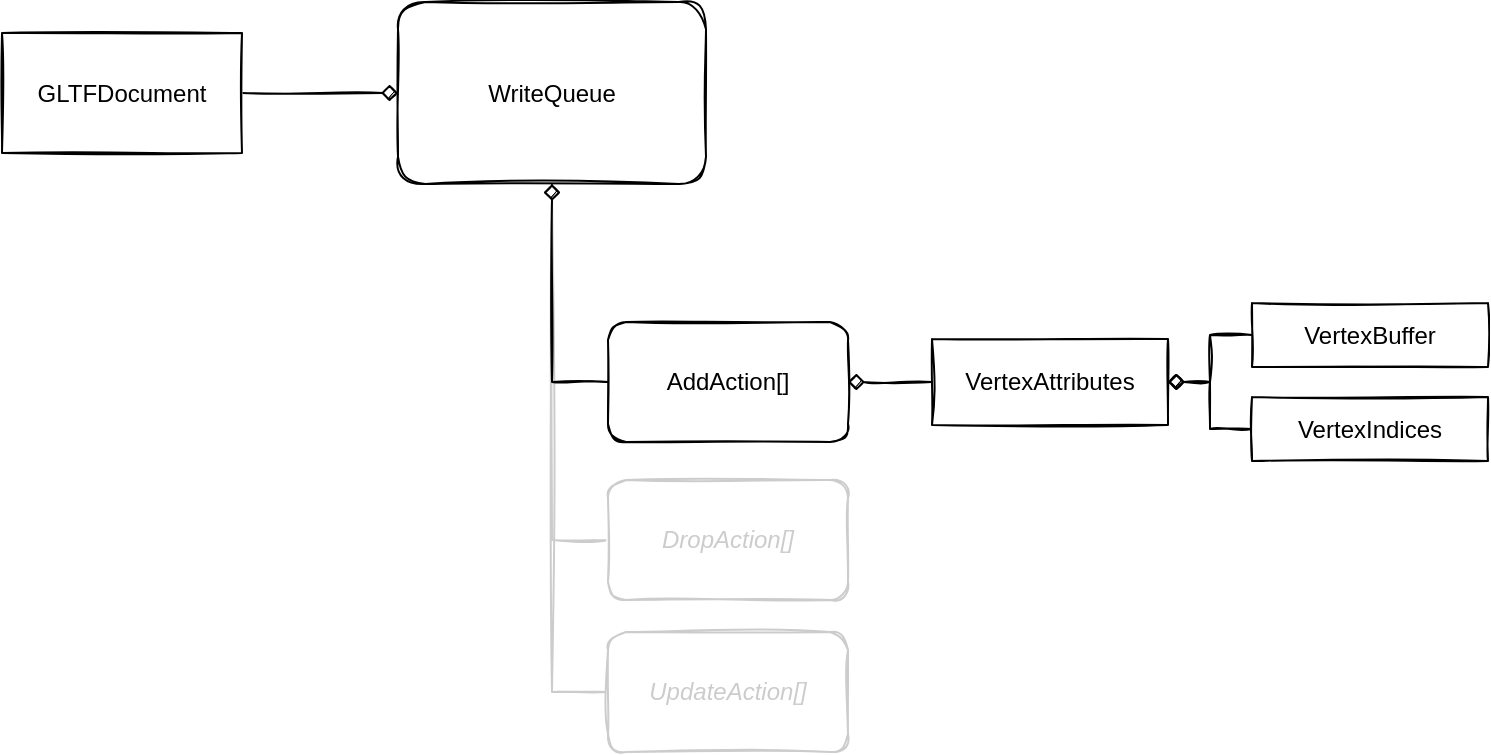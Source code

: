<mxfile version="14.5.1" type="device"><diagram id="qP1-y2EuNOPHLHmP9ij4" name="第 1 页"><mxGraphModel dx="823" dy="521" grid="0" gridSize="10" guides="1" tooltips="1" connect="1" arrows="1" fold="1" page="0" pageScale="1" pageWidth="1169" pageHeight="827" math="0" shadow="0"><root><mxCell id="0"/><mxCell id="1" parent="0"/><mxCell id="huspiTm961_BnouDGLKi-1" value="WriteQueue" style="rounded=1;whiteSpace=wrap;html=1;sketch=1;" vertex="1" parent="1"><mxGeometry x="234" y="145" width="154" height="91" as="geometry"/></mxCell><mxCell id="huspiTm961_BnouDGLKi-2" value="AddAction[]" style="rounded=1;whiteSpace=wrap;html=1;sketch=1;" vertex="1" parent="1"><mxGeometry x="339" y="305" width="120" height="60" as="geometry"/></mxCell><mxCell id="huspiTm961_BnouDGLKi-6" style="edgeStyle=orthogonalEdgeStyle;rounded=0;sketch=1;orthogonalLoop=1;jettySize=auto;html=1;endArrow=diamond;endFill=1;entryX=0.5;entryY=1;entryDx=0;entryDy=0;exitX=0;exitY=0.5;exitDx=0;exitDy=0;strokeColor=#CCCCCC;fontColor=#CCCCCC;" edge="1" parent="1" source="huspiTm961_BnouDGLKi-3" target="huspiTm961_BnouDGLKi-1"><mxGeometry relative="1" as="geometry"><mxPoint x="297" y="230" as="targetPoint"/></mxGeometry></mxCell><mxCell id="huspiTm961_BnouDGLKi-3" value="DropAction[]" style="rounded=1;whiteSpace=wrap;html=1;sketch=1;fontStyle=2;strokeColor=#CCCCCC;fontColor=#CCCCCC;" vertex="1" parent="1"><mxGeometry x="339" y="384" width="120" height="60" as="geometry"/></mxCell><mxCell id="huspiTm961_BnouDGLKi-7" style="edgeStyle=orthogonalEdgeStyle;rounded=0;sketch=1;orthogonalLoop=1;jettySize=auto;html=1;endArrow=diamond;endFill=1;entryX=0.5;entryY=1;entryDx=0;entryDy=0;exitX=0;exitY=0.5;exitDx=0;exitDy=0;strokeColor=#CCCCCC;fontColor=#CCCCCC;" edge="1" parent="1" source="huspiTm961_BnouDGLKi-4" target="huspiTm961_BnouDGLKi-1"><mxGeometry relative="1" as="geometry"><mxPoint x="296" y="231" as="targetPoint"/></mxGeometry></mxCell><mxCell id="huspiTm961_BnouDGLKi-4" value="UpdateAction[]" style="rounded=1;whiteSpace=wrap;html=1;sketch=1;fontStyle=2;strokeColor=#CCCCCC;fontColor=#CCCCCC;" vertex="1" parent="1"><mxGeometry x="339" y="460" width="120" height="60" as="geometry"/></mxCell><mxCell id="huspiTm961_BnouDGLKi-9" style="edgeStyle=orthogonalEdgeStyle;rounded=0;sketch=1;orthogonalLoop=1;jettySize=auto;html=1;exitX=0;exitY=0.5;exitDx=0;exitDy=0;endArrow=diamond;endFill=1;" edge="1" parent="1" source="huspiTm961_BnouDGLKi-8" target="huspiTm961_BnouDGLKi-2"><mxGeometry relative="1" as="geometry"/></mxCell><mxCell id="huspiTm961_BnouDGLKi-8" value="VertexAttributes" style="rounded=0;whiteSpace=wrap;html=1;sketch=1;" vertex="1" parent="1"><mxGeometry x="501" y="313.5" width="118" height="43" as="geometry"/></mxCell><mxCell id="huspiTm961_BnouDGLKi-12" style="edgeStyle=orthogonalEdgeStyle;rounded=0;sketch=1;orthogonalLoop=1;jettySize=auto;html=1;exitX=0;exitY=0.5;exitDx=0;exitDy=0;entryX=1;entryY=0.5;entryDx=0;entryDy=0;endArrow=diamond;endFill=1;" edge="1" parent="1" source="huspiTm961_BnouDGLKi-10" target="huspiTm961_BnouDGLKi-8"><mxGeometry relative="1" as="geometry"/></mxCell><mxCell id="huspiTm961_BnouDGLKi-10" value="VertexBuffer" style="rounded=0;whiteSpace=wrap;html=1;sketch=1;" vertex="1" parent="1"><mxGeometry x="661" y="295.5" width="118" height="32" as="geometry"/></mxCell><mxCell id="huspiTm961_BnouDGLKi-13" style="edgeStyle=orthogonalEdgeStyle;rounded=0;sketch=1;orthogonalLoop=1;jettySize=auto;html=1;exitX=0;exitY=0.5;exitDx=0;exitDy=0;entryX=1;entryY=0.5;entryDx=0;entryDy=0;endArrow=diamond;endFill=1;" edge="1" parent="1" source="huspiTm961_BnouDGLKi-11" target="huspiTm961_BnouDGLKi-8"><mxGeometry relative="1" as="geometry"/></mxCell><mxCell id="huspiTm961_BnouDGLKi-11" value="VertexIndices" style="rounded=0;whiteSpace=wrap;html=1;sketch=1;" vertex="1" parent="1"><mxGeometry x="661" y="342.5" width="118" height="32" as="geometry"/></mxCell><mxCell id="huspiTm961_BnouDGLKi-5" style="edgeStyle=orthogonalEdgeStyle;rounded=0;sketch=1;orthogonalLoop=1;jettySize=auto;html=1;exitX=0;exitY=0.5;exitDx=0;exitDy=0;endArrow=diamond;endFill=1;" edge="1" parent="1" source="huspiTm961_BnouDGLKi-2" target="huspiTm961_BnouDGLKi-1"><mxGeometry relative="1" as="geometry"/></mxCell><mxCell id="huspiTm961_BnouDGLKi-17" style="edgeStyle=orthogonalEdgeStyle;rounded=0;sketch=1;orthogonalLoop=1;jettySize=auto;html=1;entryX=0;entryY=0.5;entryDx=0;entryDy=0;endArrow=diamond;endFill=1;fontColor=#000000;" edge="1" parent="1" source="huspiTm961_BnouDGLKi-16" target="huspiTm961_BnouDGLKi-1"><mxGeometry relative="1" as="geometry"/></mxCell><mxCell id="huspiTm961_BnouDGLKi-16" value="GLTFDocument" style="rounded=0;whiteSpace=wrap;html=1;sketch=1;" vertex="1" parent="1"><mxGeometry x="36" y="160.5" width="120" height="60" as="geometry"/></mxCell></root></mxGraphModel></diagram></mxfile>
